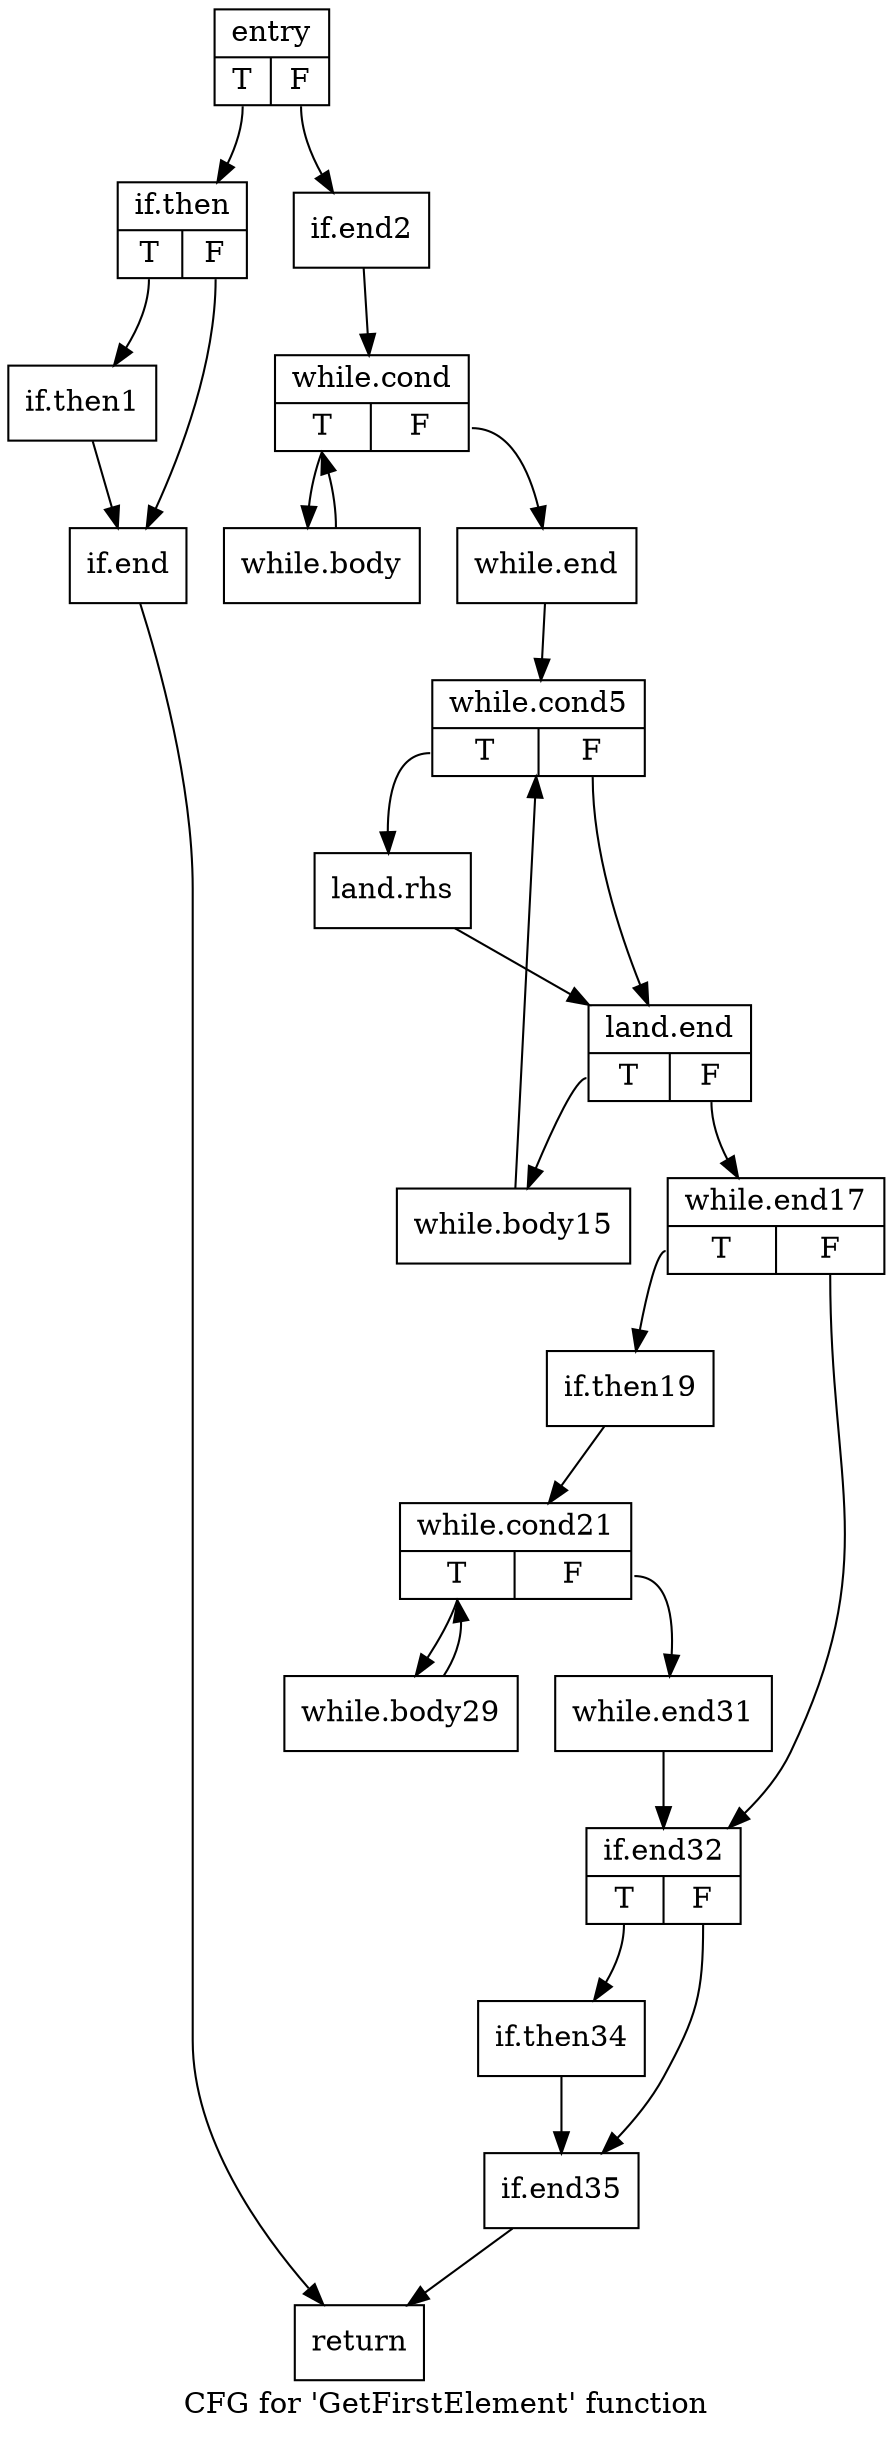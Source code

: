 digraph "CFG for 'GetFirstElement' function" {
	label="CFG for 'GetFirstElement' function";

	Node0x1bfbf00 [shape=record,label="{entry|{<s0>T|<s1>F}}"];
	Node0x1bfbf00:s0 -> Node0x1bfc3e0;
	Node0x1bfbf00:s1 -> Node0x1bfc4b0;
	Node0x1bfc3e0 [shape=record,label="{if.then|{<s0>T|<s1>F}}"];
	Node0x1bfc3e0:s0 -> Node0x1bfc6c0;
	Node0x1bfc3e0:s1 -> Node0x1bfc7a0;
	Node0x1bfc6c0 [shape=record,label="{if.then1}"];
	Node0x1bfc6c0 -> Node0x1bfc7a0;
	Node0x1bfc7a0 [shape=record,label="{if.end}"];
	Node0x1bfc7a0 -> Node0x1bfbe90;
	Node0x1bfc4b0 [shape=record,label="{if.end2}"];
	Node0x1bfc4b0 -> Node0x1bfcc00;
	Node0x1bfcc00 [shape=record,label="{while.cond|{<s0>T|<s1>F}}"];
	Node0x1bfcc00:s0 -> Node0x1bfd2a0;
	Node0x1bfcc00:s1 -> Node0x1bfd380;
	Node0x1bfd2a0 [shape=record,label="{while.body}"];
	Node0x1bfd2a0 -> Node0x1bfcc00;
	Node0x1bfd380 [shape=record,label="{while.end}"];
	Node0x1bfd380 -> Node0x1bfce40;
	Node0x1bfce40 [shape=record,label="{while.cond5|{<s0>T|<s1>F}}"];
	Node0x1bfce40:s0 -> Node0x1bfdb70;
	Node0x1bfce40:s1 -> Node0x1bfdc50;
	Node0x1bfdb70 [shape=record,label="{land.rhs}"];
	Node0x1bfdb70 -> Node0x1bfdc50;
	Node0x1bfdc50 [shape=record,label="{land.end|{<s0>T|<s1>F}}"];
	Node0x1bfdc50:s0 -> Node0x1bfe4e0;
	Node0x1bfdc50:s1 -> Node0x1bfe560;
	Node0x1bfe4e0 [shape=record,label="{while.body15}"];
	Node0x1bfe4e0 -> Node0x1bfce40;
	Node0x1bfe560 [shape=record,label="{while.end17|{<s0>T|<s1>F}}"];
	Node0x1bfe560:s0 -> Node0x1bfe960;
	Node0x1bfe560:s1 -> Node0x1bfea40;
	Node0x1bfe960 [shape=record,label="{if.then19}"];
	Node0x1bfe960 -> Node0x1bfed30;
	Node0x1bfed30 [shape=record,label="{while.cond21|{<s0>T|<s1>F}}"];
	Node0x1bfed30:s0 -> Node0x1bfd860;
	Node0x1bfed30:s1 -> Node0x1bff7f0;
	Node0x1bfd860 [shape=record,label="{while.body29}"];
	Node0x1bfd860 -> Node0x1bfed30;
	Node0x1bff7f0 [shape=record,label="{while.end31}"];
	Node0x1bff7f0 -> Node0x1bfea40;
	Node0x1bfea40 [shape=record,label="{if.end32|{<s0>T|<s1>F}}"];
	Node0x1bfea40:s0 -> Node0x1bffb90;
	Node0x1bfea40:s1 -> Node0x1bffc70;
	Node0x1bffb90 [shape=record,label="{if.then34}"];
	Node0x1bffb90 -> Node0x1bffc70;
	Node0x1bffc70 [shape=record,label="{if.end35}"];
	Node0x1bffc70 -> Node0x1bfbe90;
	Node0x1bfbe90 [shape=record,label="{return}"];
}
